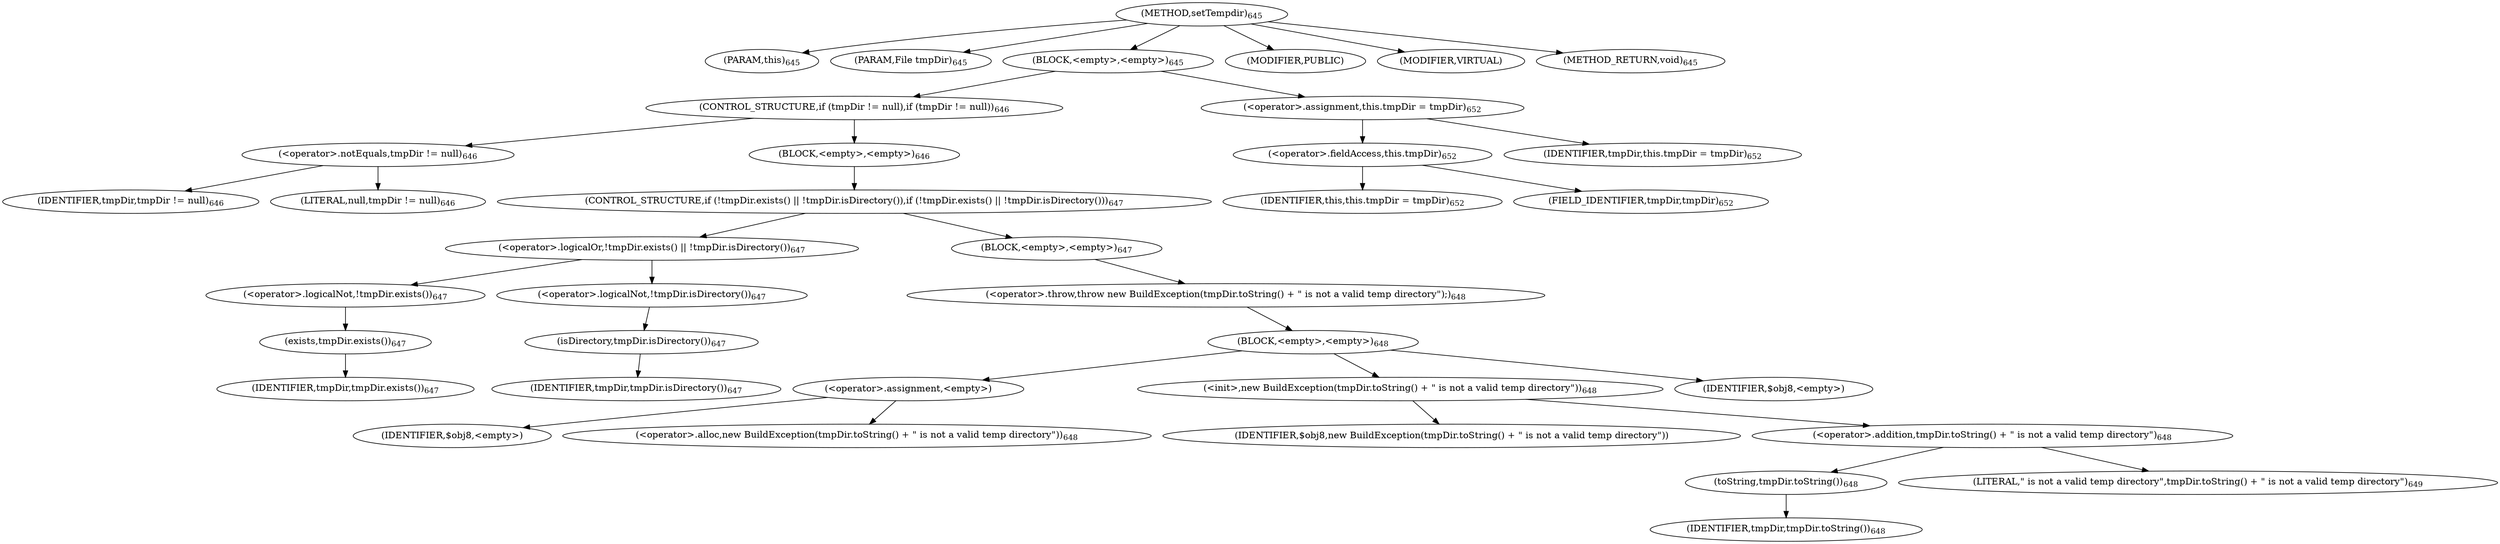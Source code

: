 digraph "setTempdir" {  
"1010" [label = <(METHOD,setTempdir)<SUB>645</SUB>> ]
"63" [label = <(PARAM,this)<SUB>645</SUB>> ]
"1011" [label = <(PARAM,File tmpDir)<SUB>645</SUB>> ]
"1012" [label = <(BLOCK,&lt;empty&gt;,&lt;empty&gt;)<SUB>645</SUB>> ]
"1013" [label = <(CONTROL_STRUCTURE,if (tmpDir != null),if (tmpDir != null))<SUB>646</SUB>> ]
"1014" [label = <(&lt;operator&gt;.notEquals,tmpDir != null)<SUB>646</SUB>> ]
"1015" [label = <(IDENTIFIER,tmpDir,tmpDir != null)<SUB>646</SUB>> ]
"1016" [label = <(LITERAL,null,tmpDir != null)<SUB>646</SUB>> ]
"1017" [label = <(BLOCK,&lt;empty&gt;,&lt;empty&gt;)<SUB>646</SUB>> ]
"1018" [label = <(CONTROL_STRUCTURE,if (!tmpDir.exists() || !tmpDir.isDirectory()),if (!tmpDir.exists() || !tmpDir.isDirectory()))<SUB>647</SUB>> ]
"1019" [label = <(&lt;operator&gt;.logicalOr,!tmpDir.exists() || !tmpDir.isDirectory())<SUB>647</SUB>> ]
"1020" [label = <(&lt;operator&gt;.logicalNot,!tmpDir.exists())<SUB>647</SUB>> ]
"1021" [label = <(exists,tmpDir.exists())<SUB>647</SUB>> ]
"1022" [label = <(IDENTIFIER,tmpDir,tmpDir.exists())<SUB>647</SUB>> ]
"1023" [label = <(&lt;operator&gt;.logicalNot,!tmpDir.isDirectory())<SUB>647</SUB>> ]
"1024" [label = <(isDirectory,tmpDir.isDirectory())<SUB>647</SUB>> ]
"1025" [label = <(IDENTIFIER,tmpDir,tmpDir.isDirectory())<SUB>647</SUB>> ]
"1026" [label = <(BLOCK,&lt;empty&gt;,&lt;empty&gt;)<SUB>647</SUB>> ]
"1027" [label = <(&lt;operator&gt;.throw,throw new BuildException(tmpDir.toString() + &quot; is not a valid temp directory&quot;);)<SUB>648</SUB>> ]
"1028" [label = <(BLOCK,&lt;empty&gt;,&lt;empty&gt;)<SUB>648</SUB>> ]
"1029" [label = <(&lt;operator&gt;.assignment,&lt;empty&gt;)> ]
"1030" [label = <(IDENTIFIER,$obj8,&lt;empty&gt;)> ]
"1031" [label = <(&lt;operator&gt;.alloc,new BuildException(tmpDir.toString() + &quot; is not a valid temp directory&quot;))<SUB>648</SUB>> ]
"1032" [label = <(&lt;init&gt;,new BuildException(tmpDir.toString() + &quot; is not a valid temp directory&quot;))<SUB>648</SUB>> ]
"1033" [label = <(IDENTIFIER,$obj8,new BuildException(tmpDir.toString() + &quot; is not a valid temp directory&quot;))> ]
"1034" [label = <(&lt;operator&gt;.addition,tmpDir.toString() + &quot; is not a valid temp directory&quot;)<SUB>648</SUB>> ]
"1035" [label = <(toString,tmpDir.toString())<SUB>648</SUB>> ]
"1036" [label = <(IDENTIFIER,tmpDir,tmpDir.toString())<SUB>648</SUB>> ]
"1037" [label = <(LITERAL,&quot; is not a valid temp directory&quot;,tmpDir.toString() + &quot; is not a valid temp directory&quot;)<SUB>649</SUB>> ]
"1038" [label = <(IDENTIFIER,$obj8,&lt;empty&gt;)> ]
"1039" [label = <(&lt;operator&gt;.assignment,this.tmpDir = tmpDir)<SUB>652</SUB>> ]
"1040" [label = <(&lt;operator&gt;.fieldAccess,this.tmpDir)<SUB>652</SUB>> ]
"62" [label = <(IDENTIFIER,this,this.tmpDir = tmpDir)<SUB>652</SUB>> ]
"1041" [label = <(FIELD_IDENTIFIER,tmpDir,tmpDir)<SUB>652</SUB>> ]
"1042" [label = <(IDENTIFIER,tmpDir,this.tmpDir = tmpDir)<SUB>652</SUB>> ]
"1043" [label = <(MODIFIER,PUBLIC)> ]
"1044" [label = <(MODIFIER,VIRTUAL)> ]
"1045" [label = <(METHOD_RETURN,void)<SUB>645</SUB>> ]
  "1010" -> "63" 
  "1010" -> "1011" 
  "1010" -> "1012" 
  "1010" -> "1043" 
  "1010" -> "1044" 
  "1010" -> "1045" 
  "1012" -> "1013" 
  "1012" -> "1039" 
  "1013" -> "1014" 
  "1013" -> "1017" 
  "1014" -> "1015" 
  "1014" -> "1016" 
  "1017" -> "1018" 
  "1018" -> "1019" 
  "1018" -> "1026" 
  "1019" -> "1020" 
  "1019" -> "1023" 
  "1020" -> "1021" 
  "1021" -> "1022" 
  "1023" -> "1024" 
  "1024" -> "1025" 
  "1026" -> "1027" 
  "1027" -> "1028" 
  "1028" -> "1029" 
  "1028" -> "1032" 
  "1028" -> "1038" 
  "1029" -> "1030" 
  "1029" -> "1031" 
  "1032" -> "1033" 
  "1032" -> "1034" 
  "1034" -> "1035" 
  "1034" -> "1037" 
  "1035" -> "1036" 
  "1039" -> "1040" 
  "1039" -> "1042" 
  "1040" -> "62" 
  "1040" -> "1041" 
}
